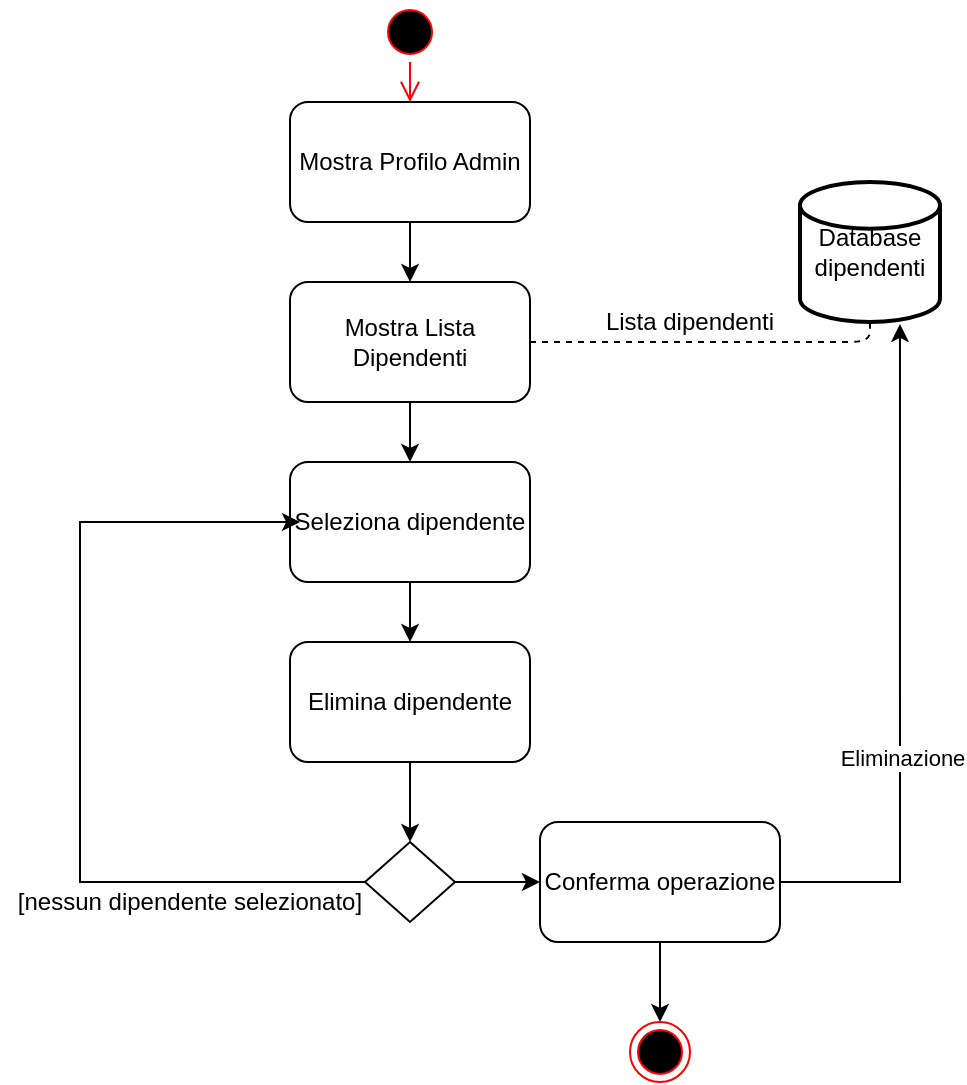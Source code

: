 <mxfile version="14.6.13" type="device"><diagram name="Page-1" id="e7e014a7-5840-1c2e-5031-d8a46d1fe8dd"><mxGraphModel dx="946" dy="598" grid="1" gridSize="10" guides="1" tooltips="1" connect="1" arrows="1" fold="1" page="1" pageScale="1" pageWidth="1169" pageHeight="826" background="none" math="0" shadow="0"><root><mxCell id="0"/><mxCell id="1" parent="0"/><mxCell id="_7FYoZZQvfq65u42NwJ--41" value="" style="ellipse;html=1;shape=startState;fillColor=#000000;strokeColor=#ff0000;" parent="1" vertex="1"><mxGeometry x="420" y="210" width="30" height="30" as="geometry"/></mxCell><mxCell id="_7FYoZZQvfq65u42NwJ--42" value="" style="edgeStyle=orthogonalEdgeStyle;html=1;verticalAlign=bottom;endArrow=open;endSize=8;strokeColor=#ff0000;" parent="1" source="_7FYoZZQvfq65u42NwJ--41" edge="1"><mxGeometry relative="1" as="geometry"><mxPoint x="435" y="260" as="targetPoint"/></mxGeometry></mxCell><mxCell id="_7FYoZZQvfq65u42NwJ--45" value="" style="edgeStyle=orthogonalEdgeStyle;rounded=0;orthogonalLoop=1;jettySize=auto;html=1;" parent="1" source="_7FYoZZQvfq65u42NwJ--43" target="_7FYoZZQvfq65u42NwJ--44" edge="1"><mxGeometry relative="1" as="geometry"/></mxCell><mxCell id="_7FYoZZQvfq65u42NwJ--43" value="Mostra Profilo Admin" style="rounded=1;whiteSpace=wrap;html=1;" parent="1" vertex="1"><mxGeometry x="375" y="260" width="120" height="60" as="geometry"/></mxCell><mxCell id="_7FYoZZQvfq65u42NwJ--47" value="" style="edgeStyle=orthogonalEdgeStyle;rounded=0;orthogonalLoop=1;jettySize=auto;html=1;" parent="1" source="_7FYoZZQvfq65u42NwJ--44" target="_7FYoZZQvfq65u42NwJ--46" edge="1"><mxGeometry relative="1" as="geometry"/></mxCell><mxCell id="_7FYoZZQvfq65u42NwJ--44" value="Mostra Lista Dipendenti" style="rounded=1;whiteSpace=wrap;html=1;" parent="1" vertex="1"><mxGeometry x="375" y="350" width="120" height="60" as="geometry"/></mxCell><mxCell id="_7FYoZZQvfq65u42NwJ--49" value="" style="edgeStyle=orthogonalEdgeStyle;rounded=0;orthogonalLoop=1;jettySize=auto;html=1;" parent="1" source="_7FYoZZQvfq65u42NwJ--46" target="_7FYoZZQvfq65u42NwJ--48" edge="1"><mxGeometry relative="1" as="geometry"/></mxCell><mxCell id="_7FYoZZQvfq65u42NwJ--46" value="Seleziona dipendente" style="rounded=1;whiteSpace=wrap;html=1;" parent="1" vertex="1"><mxGeometry x="375" y="440" width="120" height="60" as="geometry"/></mxCell><mxCell id="_7FYoZZQvfq65u42NwJ--51" value="" style="edgeStyle=orthogonalEdgeStyle;rounded=0;orthogonalLoop=1;jettySize=auto;html=1;entryX=0.5;entryY=0;entryDx=0;entryDy=0;" parent="1" source="_7FYoZZQvfq65u42NwJ--48" target="_7FYoZZQvfq65u42NwJ--52" edge="1"><mxGeometry relative="1" as="geometry"><mxPoint x="435" y="610" as="targetPoint"/></mxGeometry></mxCell><mxCell id="_7FYoZZQvfq65u42NwJ--48" value="Elimina dipendente" style="rounded=1;whiteSpace=wrap;html=1;" parent="1" vertex="1"><mxGeometry x="375" y="530" width="120" height="60" as="geometry"/></mxCell><mxCell id="_7FYoZZQvfq65u42NwJ--54" value="" style="edgeStyle=orthogonalEdgeStyle;rounded=0;orthogonalLoop=1;jettySize=auto;html=1;entryX=0.042;entryY=0.5;entryDx=0;entryDy=0;entryPerimeter=0;" parent="1" source="_7FYoZZQvfq65u42NwJ--52" target="_7FYoZZQvfq65u42NwJ--46" edge="1"><mxGeometry relative="1" as="geometry"><mxPoint x="332.5" y="650" as="targetPoint"/><Array as="points"><mxPoint x="270" y="650"/><mxPoint x="270" y="470"/></Array></mxGeometry></mxCell><mxCell id="_7FYoZZQvfq65u42NwJ--57" value="" style="edgeStyle=orthogonalEdgeStyle;rounded=0;orthogonalLoop=1;jettySize=auto;html=1;" parent="1" source="_7FYoZZQvfq65u42NwJ--52" edge="1"><mxGeometry relative="1" as="geometry"><mxPoint x="500" y="650" as="targetPoint"/></mxGeometry></mxCell><mxCell id="_7FYoZZQvfq65u42NwJ--52" value="" style="rhombus;whiteSpace=wrap;html=1;" parent="1" vertex="1"><mxGeometry x="412.5" y="630" width="45" height="40" as="geometry"/></mxCell><mxCell id="_7FYoZZQvfq65u42NwJ--55" value="[nessun dipendente selezionato]" style="text;html=1;strokeColor=none;fillColor=none;align=center;verticalAlign=middle;whiteSpace=wrap;rounded=0;" parent="1" vertex="1"><mxGeometry x="230" y="650" width="190" height="20" as="geometry"/></mxCell><mxCell id="_7FYoZZQvfq65u42NwJ--60" value="" style="edgeStyle=orthogonalEdgeStyle;rounded=0;orthogonalLoop=1;jettySize=auto;html=1;" parent="1" source="_7FYoZZQvfq65u42NwJ--58" edge="1"><mxGeometry relative="1" as="geometry"><mxPoint x="560" y="720" as="targetPoint"/></mxGeometry></mxCell><mxCell id="YOX2Dk-PYl-pkpzHs93D-3" style="edgeStyle=orthogonalEdgeStyle;rounded=0;orthogonalLoop=1;jettySize=auto;html=1;entryX=0.714;entryY=1.014;entryDx=0;entryDy=0;entryPerimeter=0;" edge="1" parent="1" source="_7FYoZZQvfq65u42NwJ--58" target="LCg5FKNnw5LwT-iClRhC-1"><mxGeometry relative="1" as="geometry"/></mxCell><mxCell id="YOX2Dk-PYl-pkpzHs93D-4" value="Eliminazione" style="edgeLabel;html=1;align=center;verticalAlign=middle;resizable=0;points=[];" vertex="1" connectable="0" parent="YOX2Dk-PYl-pkpzHs93D-3"><mxGeometry x="-0.28" y="-1" relative="1" as="geometry"><mxPoint as="offset"/></mxGeometry></mxCell><mxCell id="_7FYoZZQvfq65u42NwJ--58" value="Conferma operazione" style="rounded=1;whiteSpace=wrap;html=1;" parent="1" vertex="1"><mxGeometry x="500" y="620" width="120" height="60" as="geometry"/></mxCell><mxCell id="_7FYoZZQvfq65u42NwJ--61" value="" style="ellipse;html=1;shape=endState;fillColor=#000000;strokeColor=#ff0000;" parent="1" vertex="1"><mxGeometry x="545" y="720" width="30" height="30" as="geometry"/></mxCell><mxCell id="LCg5FKNnw5LwT-iClRhC-1" value="Database&lt;br&gt;dipendenti" style="strokeWidth=2;html=1;shape=mxgraph.flowchart.database;whiteSpace=wrap;" parent="1" vertex="1"><mxGeometry x="630" y="300" width="70" height="70" as="geometry"/></mxCell><mxCell id="YOX2Dk-PYl-pkpzHs93D-1" value="" style="endArrow=none;dashed=1;html=1;exitX=1;exitY=0.5;exitDx=0;exitDy=0;entryX=0.5;entryY=1;entryDx=0;entryDy=0;entryPerimeter=0;" edge="1" parent="1" source="_7FYoZZQvfq65u42NwJ--44" target="LCg5FKNnw5LwT-iClRhC-1"><mxGeometry width="50" height="50" relative="1" as="geometry"><mxPoint x="550" y="470" as="sourcePoint"/><mxPoint x="600" y="420" as="targetPoint"/><Array as="points"><mxPoint x="665" y="380"/></Array></mxGeometry></mxCell><mxCell id="YOX2Dk-PYl-pkpzHs93D-2" value="Lista dipendenti" style="text;html=1;strokeColor=none;fillColor=none;align=center;verticalAlign=middle;whiteSpace=wrap;rounded=0;" vertex="1" parent="1"><mxGeometry x="520" y="370" width="110" as="geometry"/></mxCell></root></mxGraphModel></diagram></mxfile>
